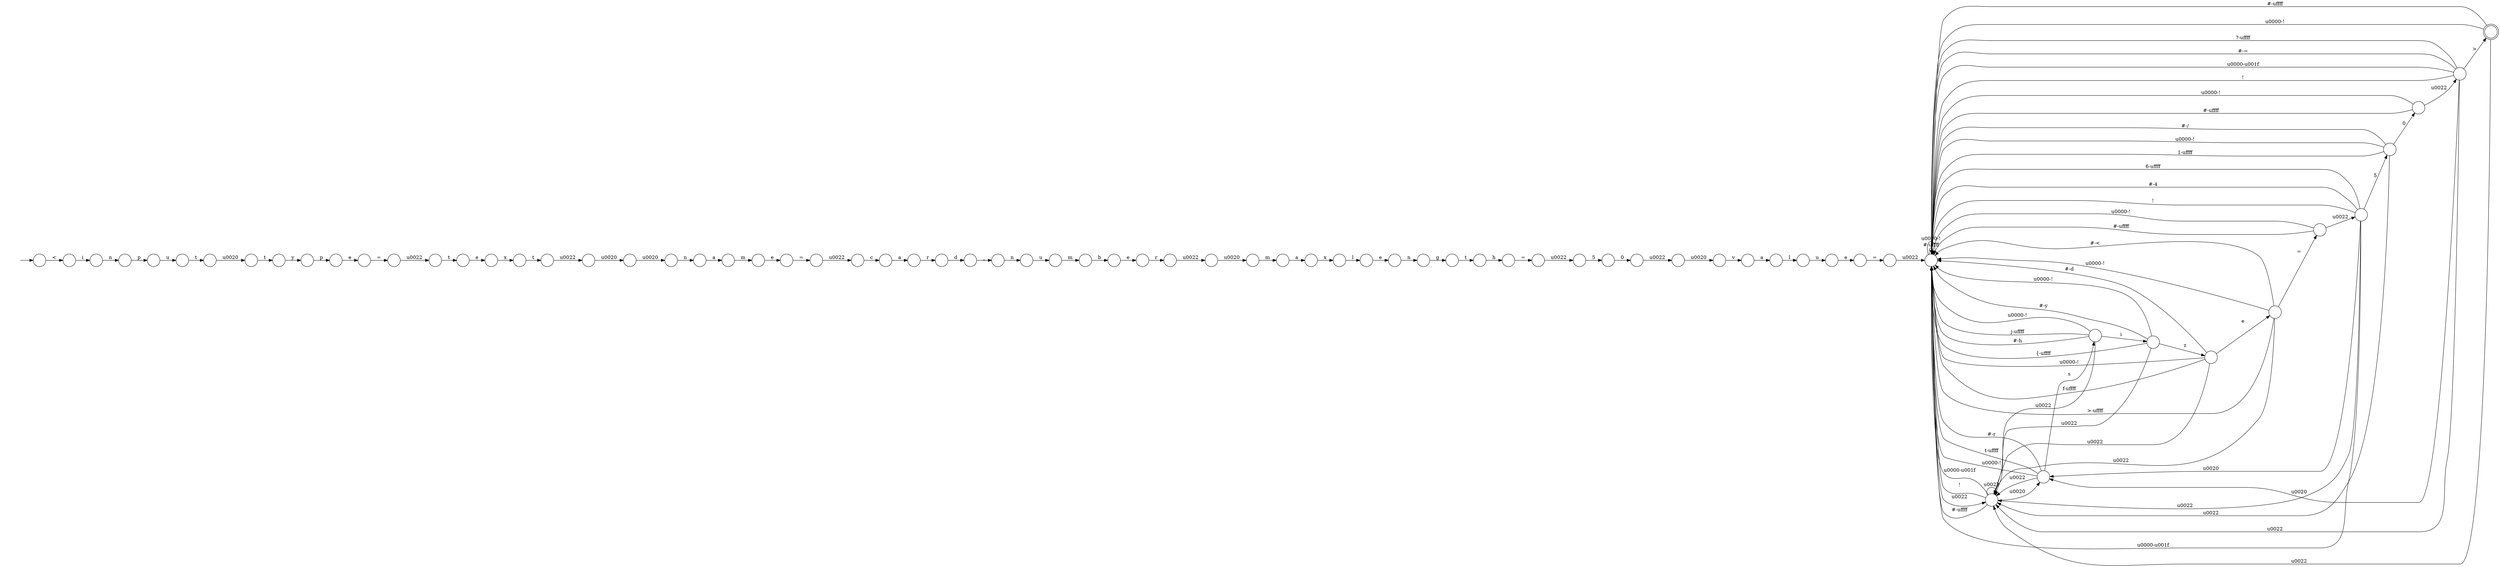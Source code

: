 digraph Automaton {
  rankdir = LR;
  0 [shape=circle,label=""];
  0 -> 56 [label="t"]
  1 [shape=circle,label=""];
  1 -> 32 [label="n"]
  2 [shape=doublecircle,label=""];
  2 -> 54 [label="\u0022"]
  2 -> 49 [label="#-\uffff"]
  2 -> 49 [label="\u0000-!"]
  3 [shape=circle,label=""];
  3 -> 53 [label="u"]
  4 [shape=circle,label=""];
  4 -> 16 [label="\u0020"]
  5 [shape=circle,label=""];
  5 -> 70 [label="m"]
  6 [shape=circle,label=""];
  6 -> 63 [label="t"]
  7 [shape=circle,label=""];
  7 -> 52 [label="c"]
  8 [shape=circle,label=""];
  8 -> 30 [label="t"]
  9 [shape=circle,label=""];
  9 -> 44 [label="="]
  10 [shape=circle,label=""];
  10 -> 45 [label="x"]
  11 [shape=circle,label=""];
  11 -> 42 [label="n"]
  12 [shape=circle,label=""];
  initial [shape=plaintext,label=""];
  initial -> 12
  12 -> 29 [label="<"]
  13 [shape=circle,label=""];
  13 -> 7 [label="\u0022"]
  14 [shape=circle,label=""];
  14 -> 50 [label="5"]
  15 [shape=circle,label=""];
  15 -> 69 [label="m"]
  16 [shape=circle,label=""];
  16 -> 47 [label="\u0020"]
  17 [shape=circle,label=""];
  17 -> 37 [label="\u0022"]
  18 [shape=circle,label=""];
  18 -> 5 [label="a"]
  19 [shape=circle,label=""];
  19 -> 40 [label="e"]
  20 [shape=circle,label=""];
  20 -> 14 [label="\u0022"]
  21 [shape=circle,label=""];
  21 -> 72 [label="a"]
  22 [shape=circle,label=""];
  22 -> 17 [label="="]
  23 [shape=circle,label=""];
  23 -> 15 [label="\u0020"]
  24 [shape=circle,label=""];
  24 -> 55 [label="p"]
  25 [shape=circle,label=""];
  25 -> 54 [label="\u0022"]
  25 -> 49 [label="\u0000-!"]
  25 -> 41 [label="i"]
  25 -> 49 [label="#-h"]
  25 -> 49 [label="j-\uffff"]
  26 [shape=circle,label=""];
  26 -> 66 [label="r"]
  27 [shape=circle,label=""];
  27 -> 61 [label="n"]
  28 [shape=circle,label=""];
  28 -> 54 [label="\u0022"]
  28 -> 49 [label="\u0000-!"]
  28 -> 49 [label="#-r"]
  28 -> 25 [label="s"]
  28 -> 49 [label="t-\uffff"]
  29 [shape=circle,label=""];
  29 -> 1 [label="i"]
  30 [shape=circle,label=""];
  30 -> 4 [label="\u0022"]
  31 [shape=circle,label=""];
  31 -> 36 [label="r"]
  32 [shape=circle,label=""];
  32 -> 59 [label="p"]
  33 [shape=circle,label=""];
  33 -> 54 [label="\u0022"]
  33 -> 57 [label="e"]
  33 -> 49 [label="\u0000-!"]
  33 -> 49 [label="f-\uffff"]
  33 -> 49 [label="#-d"]
  34 [shape=circle,label=""];
  34 -> 38 [label="m"]
  35 [shape=circle,label=""];
  35 -> 54 [label="\u0022"]
  35 -> 49 [label="\u0000-\u001f"]
  35 -> 58 [label="5"]
  35 -> 28 [label="\u0020"]
  35 -> 49 [label="6-\uffff"]
  35 -> 49 [label="#-4"]
  35 -> 49 [label="!"]
  36 [shape=circle,label=""];
  36 -> 23 [label="\u0022"]
  37 [shape=circle,label=""];
  37 -> 19 [label="t"]
  38 [shape=circle,label=""];
  38 -> 60 [label="b"]
  39 [shape=circle,label=""];
  39 -> 21 [label="v"]
  40 [shape=circle,label=""];
  40 -> 8 [label="x"]
  41 [shape=circle,label=""];
  41 -> 33 [label="z"]
  41 -> 54 [label="\u0022"]
  41 -> 49 [label="\u0000-!"]
  41 -> 49 [label="#-y"]
  41 -> 49 [label="{-\uffff"]
  42 [shape=circle,label=""];
  42 -> 43 [label="g"]
  43 [shape=circle,label=""];
  43 -> 64 [label="t"]
  44 [shape=circle,label=""];
  44 -> 49 [label="\u0022"]
  45 [shape=circle,label=""];
  45 -> 67 [label="l"]
  46 [shape=circle,label=""];
  46 -> 54 [label="\u0022"]
  46 -> 49 [label="#-="]
  46 -> 2 [label=">"]
  46 -> 49 [label="\u0000-\u001f"]
  46 -> 28 [label="\u0020"]
  46 -> 49 [label="!"]
  46 -> 49 [label="?-\uffff"]
  47 [shape=circle,label=""];
  47 -> 18 [label="n"]
  48 [shape=circle,label=""];
  48 -> 35 [label="\u0022"]
  48 -> 49 [label="#-\uffff"]
  48 -> 49 [label="\u0000-!"]
  49 [shape=circle,label=""];
  49 -> 54 [label="\u0022"]
  49 -> 49 [label="#-\uffff"]
  49 -> 49 [label="\u0000-!"]
  50 [shape=circle,label=""];
  50 -> 71 [label="0"]
  51 [shape=circle,label=""];
  51 -> 27 [label="_"]
  52 [shape=circle,label=""];
  52 -> 26 [label="a"]
  53 [shape=circle,label=""];
  53 -> 9 [label="e"]
  54 [shape=circle,label=""];
  54 -> 54 [label="\u0022"]
  54 -> 49 [label="#-\uffff"]
  54 -> 49 [label="\u0000-\u001f"]
  54 -> 28 [label="\u0020"]
  54 -> 49 [label="!"]
  55 [shape=circle,label=""];
  55 -> 22 [label="e"]
  56 [shape=circle,label=""];
  56 -> 24 [label="y"]
  57 [shape=circle,label=""];
  57 -> 48 [label="="]
  57 -> 54 [label="\u0022"]
  57 -> 49 [label="#-<"]
  57 -> 49 [label="\u0000-!"]
  57 -> 49 [label=">-\uffff"]
  58 [shape=circle,label=""];
  58 -> 54 [label="\u0022"]
  58 -> 49 [label="\u0000-!"]
  58 -> 49 [label="1-\uffff"]
  58 -> 62 [label="0"]
  58 -> 49 [label="#-/"]
  59 [shape=circle,label=""];
  59 -> 6 [label="u"]
  60 [shape=circle,label=""];
  60 -> 31 [label="e"]
  61 [shape=circle,label=""];
  61 -> 34 [label="u"]
  62 [shape=circle,label=""];
  62 -> 46 [label="\u0022"]
  62 -> 49 [label="#-\uffff"]
  62 -> 49 [label="\u0000-!"]
  63 [shape=circle,label=""];
  63 -> 0 [label="\u0020"]
  64 [shape=circle,label=""];
  64 -> 73 [label="h"]
  65 [shape=circle,label=""];
  65 -> 39 [label="\u0020"]
  66 [shape=circle,label=""];
  66 -> 51 [label="d"]
  67 [shape=circle,label=""];
  67 -> 11 [label="e"]
  68 [shape=circle,label=""];
  68 -> 13 [label="="]
  69 [shape=circle,label=""];
  69 -> 10 [label="a"]
  70 [shape=circle,label=""];
  70 -> 68 [label="e"]
  71 [shape=circle,label=""];
  71 -> 65 [label="\u0022"]
  72 [shape=circle,label=""];
  72 -> 3 [label="l"]
  73 [shape=circle,label=""];
  73 -> 20 [label="="]
}

